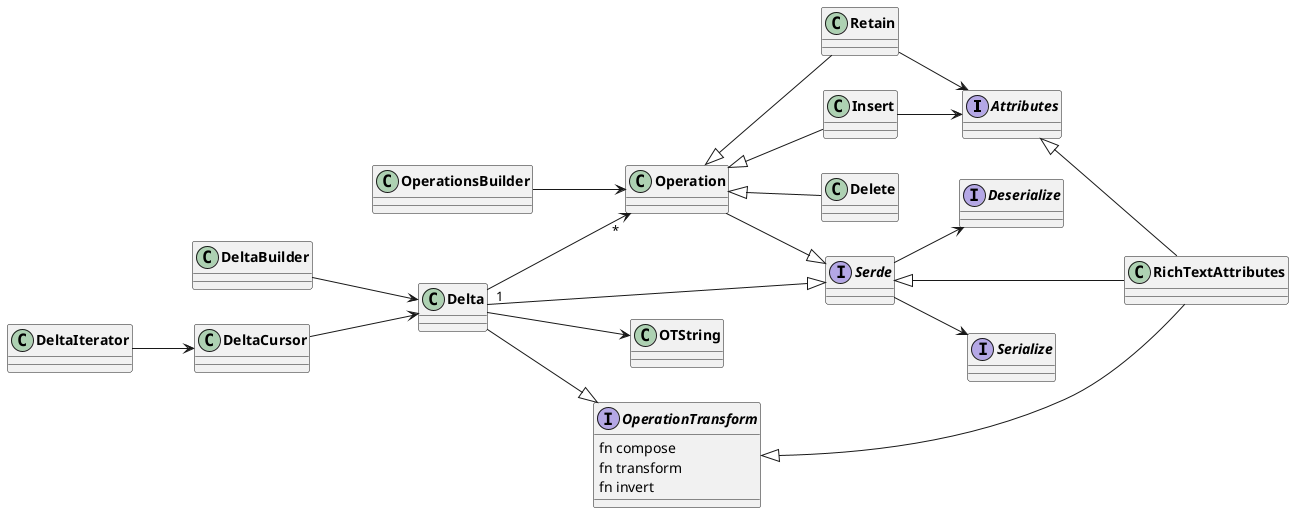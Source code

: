 @startuml Delta
skinparam classFontStyle Bold
skinparam ActivityBackgroundColor Silver
skinparam ActivityBorderColor DimGray
left to right direction


interface Attributes
interface Serialize
interface Deserialize
interface OperationTransform {
 fn compose
 fn transform
 fn invert
}

interface Serde
Serde --> Serialize
Serde --> Deserialize

DeltaBuilder --> Delta

Delta "1" --> "*" Operation
Delta --|> Serde
Delta --> OTString
Delta --|> OperationTransform

OperationsBuilder --> Operation
Delete -u-|> Operation
Retain -u-|> Operation
Insert -u-|> Operation
Operation --|> Serde

Retain --> Attributes
Insert --> Attributes

DeltaIterator --> DeltaCursor
DeltaCursor --> Delta

'rich text
RichTextAttributes -u-|> Attributes
RichTextAttributes -u-|> OperationTransform
RichTextAttributes -l-|> Serde

@enduml